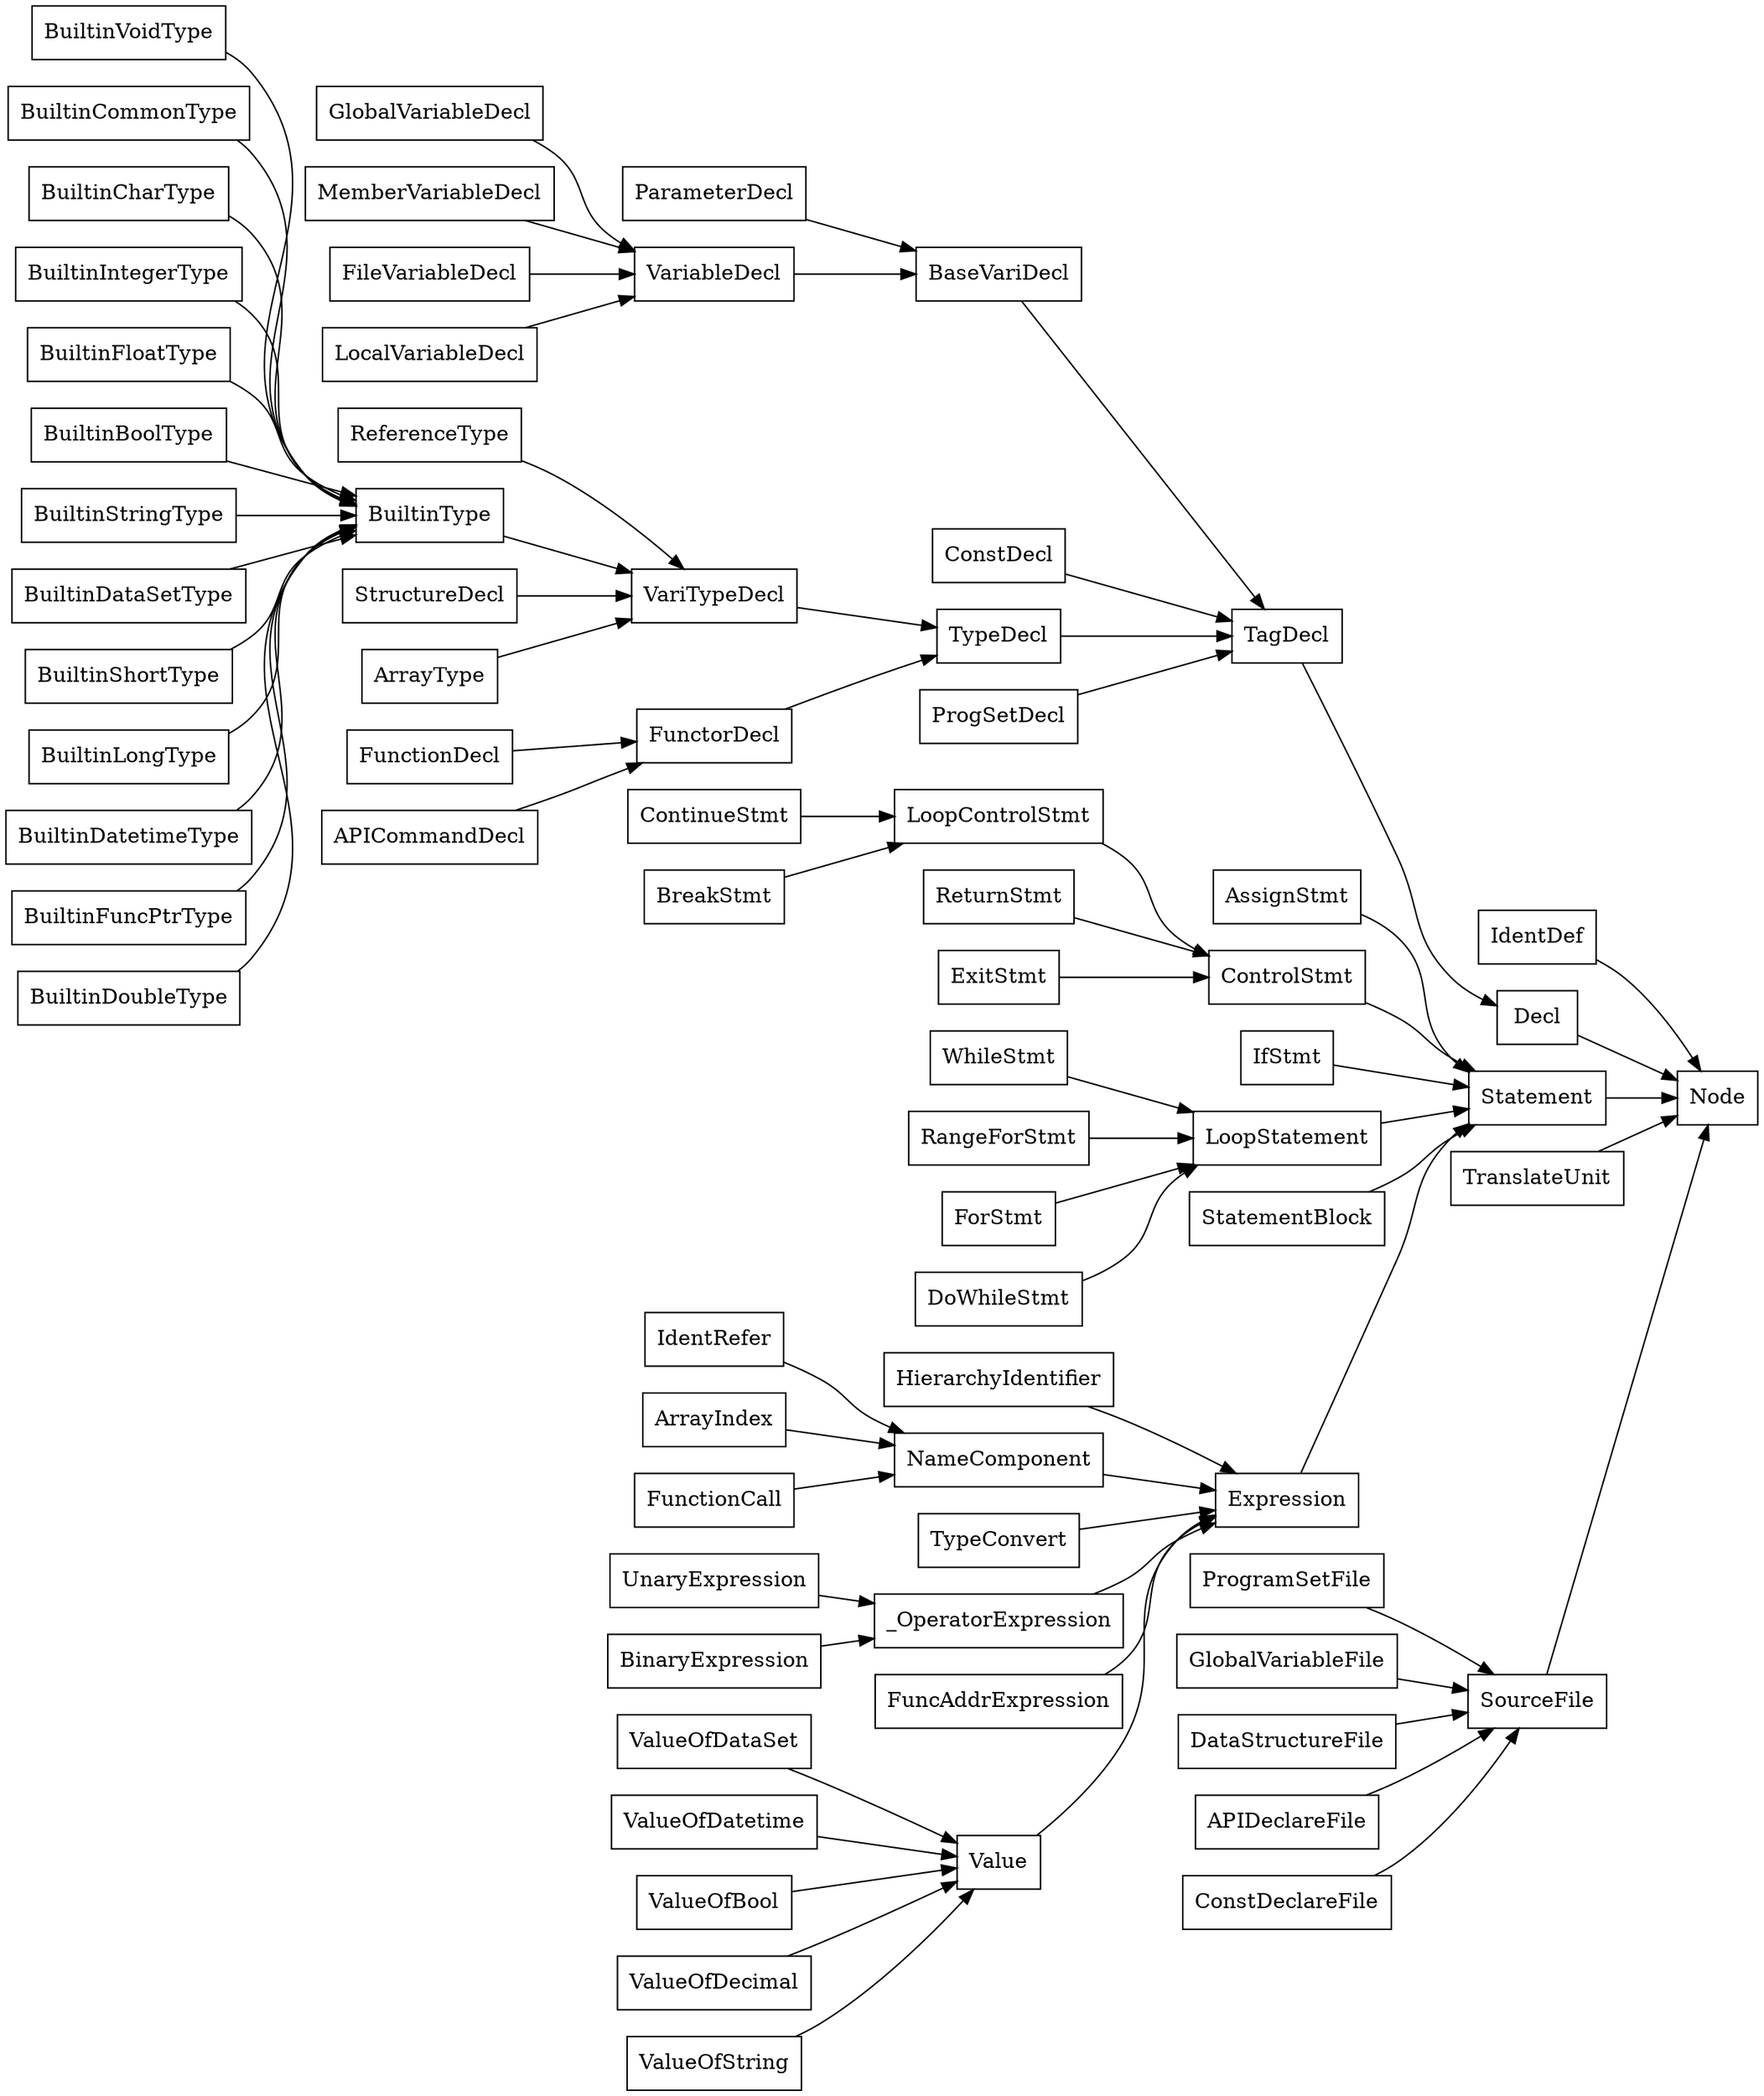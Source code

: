 digraph G {
    rankdir=LR;
    node[shape=box];
    "SourceFile" -> "Node";
    "IdentDef" -> "Node";
    "Decl" -> "Node";
    "Statement" -> "Node";
    "TranslateUnit" -> "Node";
    "ProgramSetFile" -> "SourceFile";
    "GlobalVariableFile" -> "SourceFile";
    "DataStructureFile" -> "SourceFile";
    "APIDeclareFile" -> "SourceFile";
    "ConstDeclareFile" -> "SourceFile";
    "TagDecl" -> "Decl";
    "BaseVariDecl" -> "TagDecl";
    "ConstDecl" -> "TagDecl";
    "TypeDecl" -> "TagDecl";
    "ProgSetDecl" -> "TagDecl";
    "ParameterDecl" -> "BaseVariDecl";
    "VariableDecl" -> "BaseVariDecl";
    "GlobalVariableDecl" -> "VariableDecl";
    "MemberVariableDecl" -> "VariableDecl";
    "FileVariableDecl" -> "VariableDecl";
    "LocalVariableDecl" -> "VariableDecl";
    "VariTypeDecl" -> "TypeDecl";
    "FunctorDecl" -> "TypeDecl";
    "ReferenceType" -> "VariTypeDecl";
    "BuiltinType" -> "VariTypeDecl";
    "StructureDecl" -> "VariTypeDecl";
    "ArrayType" -> "VariTypeDecl";
    "BuiltinVoidType" -> "BuiltinType";
    "BuiltinCommonType" -> "BuiltinType";
    "BuiltinCharType" -> "BuiltinType";
    "BuiltinIntegerType" -> "BuiltinType";
    "BuiltinFloatType" -> "BuiltinType";
    "BuiltinBoolType" -> "BuiltinType";
    "BuiltinStringType" -> "BuiltinType";
    "BuiltinDataSetType" -> "BuiltinType";
    "BuiltinShortType" -> "BuiltinType";
    "BuiltinLongType" -> "BuiltinType";
    "BuiltinDatetimeType" -> "BuiltinType";
    "BuiltinFuncPtrType" -> "BuiltinType";
    "BuiltinDoubleType" -> "BuiltinType";
    "FunctionDecl" -> "FunctorDecl";
    "APICommandDecl" -> "FunctorDecl";
    "AssignStmt" -> "Statement";
    "ControlStmt" -> "Statement";
    "IfStmt" -> "Statement";
    "LoopStatement" -> "Statement";
    "StatementBlock" -> "Statement";
    "Expression" -> "Statement";
    "LoopControlStmt" -> "ControlStmt";
    "ReturnStmt" -> "ControlStmt";
    "ExitStmt" -> "ControlStmt";
    "ContinueStmt" -> "LoopControlStmt";
    "BreakStmt" -> "LoopControlStmt";
    "WhileStmt" -> "LoopStatement";
    "RangeForStmt" -> "LoopStatement";
    "ForStmt" -> "LoopStatement";
    "DoWhileStmt" -> "LoopStatement";
    "HierarchyIdentifier" -> "Expression";
    "NameComponent" -> "Expression";
    "TypeConvert" -> "Expression";
    "_OperatorExpression" -> "Expression";
    "FuncAddrExpression" -> "Expression";
    "Value" -> "Expression";
    "IdentRefer" -> "NameComponent";
    "ArrayIndex" -> "NameComponent";
    "FunctionCall" -> "NameComponent";
    "UnaryExpression" -> "_OperatorExpression";
    "BinaryExpression" -> "_OperatorExpression";
    "ValueOfDataSet" -> "Value";
    "ValueOfDatetime" -> "Value";
    "ValueOfBool" -> "Value";
    "ValueOfDecimal" -> "Value";
    "ValueOfString" -> "Value";
}
